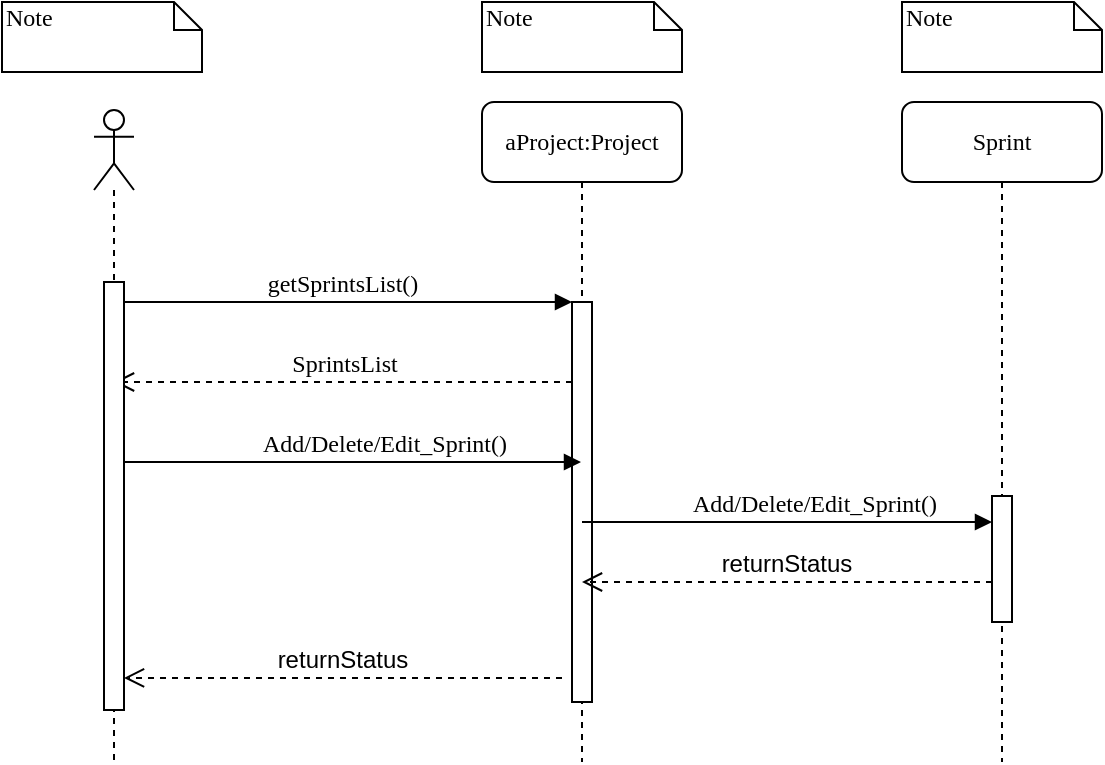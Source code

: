 <mxfile version="10.6.8" type="github"><diagram id="yYA-xjzmtzQRF6UL5hvr" name="Page-1"><mxGraphModel dx="1394" dy="796" grid="1" gridSize="10" guides="1" tooltips="1" connect="1" arrows="1" fold="1" page="1" pageScale="1" pageWidth="827" pageHeight="1169" math="0" shadow="0"><root><mxCell id="0"/><mxCell id="1" parent="0"/><mxCell id="raOLMNayYBHnIDbb3r4s-1" value="aProject:Project" style="shape=umlLifeline;perimeter=lifelinePerimeter;whiteSpace=wrap;html=1;container=1;collapsible=0;recursiveResize=0;outlineConnect=0;rounded=1;shadow=0;comic=0;labelBackgroundColor=none;strokeColor=#000000;strokeWidth=1;fillColor=#FFFFFF;fontFamily=Verdana;fontSize=12;fontColor=#000000;align=center;" vertex="1" parent="1"><mxGeometry x="340" y="80" width="100" height="330" as="geometry"/></mxCell><mxCell id="raOLMNayYBHnIDbb3r4s-2" value="" style="html=1;points=[];perimeter=orthogonalPerimeter;rounded=0;shadow=0;comic=0;labelBackgroundColor=none;strokeColor=#000000;strokeWidth=1;fillColor=#FFFFFF;fontFamily=Verdana;fontSize=12;fontColor=#000000;align=center;" vertex="1" parent="raOLMNayYBHnIDbb3r4s-1"><mxGeometry x="45" y="100" width="10" height="200" as="geometry"/></mxCell><mxCell id="raOLMNayYBHnIDbb3r4s-5" value="SprintsList" style="html=1;verticalAlign=bottom;endArrow=open;dashed=1;endSize=8;labelBackgroundColor=none;fontFamily=Verdana;fontSize=12;edgeStyle=elbowEdgeStyle;elbow=vertical;" edge="1" parent="1" source="raOLMNayYBHnIDbb3r4s-2" target="raOLMNayYBHnIDbb3r4s-10"><mxGeometry relative="1" as="geometry"><mxPoint x="650" y="306" as="targetPoint"/><Array as="points"><mxPoint x="340" y="220"/><mxPoint x="310" y="240"/><mxPoint x="270" y="280"/><mxPoint x="220" y="250"/><mxPoint x="700" y="260"/></Array></mxGeometry></mxCell><mxCell id="raOLMNayYBHnIDbb3r4s-6" value="getSprintsList()" style="html=1;verticalAlign=bottom;endArrow=block;entryX=0;entryY=0;labelBackgroundColor=none;fontFamily=Verdana;fontSize=12;edgeStyle=elbowEdgeStyle;elbow=vertical;" edge="1" parent="1" target="raOLMNayYBHnIDbb3r4s-2"><mxGeometry relative="1" as="geometry"><mxPoint x="155" y="180" as="sourcePoint"/><mxPoint as="offset"/></mxGeometry></mxCell><mxCell id="raOLMNayYBHnIDbb3r4s-7" value="Note" style="shape=note;whiteSpace=wrap;html=1;size=14;verticalAlign=top;align=left;spacingTop=-6;rounded=0;shadow=0;comic=0;labelBackgroundColor=none;strokeColor=#000000;strokeWidth=1;fillColor=#FFFFFF;fontFamily=Verdana;fontSize=12;fontColor=#000000;" vertex="1" parent="1"><mxGeometry x="100" y="30" width="100" height="35" as="geometry"/></mxCell><mxCell id="raOLMNayYBHnIDbb3r4s-8" value="Note" style="shape=note;whiteSpace=wrap;html=1;size=14;verticalAlign=top;align=left;spacingTop=-6;rounded=0;shadow=0;comic=0;labelBackgroundColor=none;strokeColor=#000000;strokeWidth=1;fillColor=#FFFFFF;fontFamily=Verdana;fontSize=12;fontColor=#000000;" vertex="1" parent="1"><mxGeometry x="340" y="30" width="100" height="35" as="geometry"/></mxCell><mxCell id="raOLMNayYBHnIDbb3r4s-10" value="" style="shape=umlLifeline;participant=umlActor;perimeter=lifelinePerimeter;whiteSpace=wrap;html=1;container=1;collapsible=0;recursiveResize=0;verticalAlign=top;spacingTop=36;labelBackgroundColor=#ffffff;outlineConnect=0;" vertex="1" parent="1"><mxGeometry x="146" y="84" width="20" height="326" as="geometry"/></mxCell><mxCell id="raOLMNayYBHnIDbb3r4s-11" value="" style="html=1;points=[];perimeter=orthogonalPerimeter;" vertex="1" parent="raOLMNayYBHnIDbb3r4s-10"><mxGeometry x="5" y="86" width="10" height="214" as="geometry"/></mxCell><mxCell id="raOLMNayYBHnIDbb3r4s-12" value="returnStatus" style="html=1;verticalAlign=bottom;endArrow=open;dashed=1;endSize=8;fontSize=12;entryX=1;entryY=0.925;entryDx=0;entryDy=0;entryPerimeter=0;" edge="1" parent="1" target="raOLMNayYBHnIDbb3r4s-11"><mxGeometry x="0.007" relative="1" as="geometry"><mxPoint x="380" y="368" as="sourcePoint"/><mxPoint x="161" y="360" as="targetPoint"/><Array as="points"/><mxPoint as="offset"/></mxGeometry></mxCell><mxCell id="raOLMNayYBHnIDbb3r4s-13" value="Add/Delete/Edit_Sprint()" style="html=1;verticalAlign=bottom;endArrow=block;labelBackgroundColor=none;fontFamily=Verdana;fontSize=12;edgeStyle=elbowEdgeStyle;elbow=vertical;" edge="1" parent="1" target="raOLMNayYBHnIDbb3r4s-1"><mxGeometry x="0.132" relative="1" as="geometry"><mxPoint x="161" y="260" as="sourcePoint"/><mxPoint x="440" y="330" as="targetPoint"/><Array as="points"><mxPoint x="340" y="260"/><mxPoint x="350" y="245"/><mxPoint x="340" y="310"/><mxPoint x="300" y="300"/></Array><mxPoint as="offset"/></mxGeometry></mxCell><mxCell id="raOLMNayYBHnIDbb3r4s-14" value="Sprint" style="shape=umlLifeline;perimeter=lifelinePerimeter;whiteSpace=wrap;html=1;container=1;collapsible=0;recursiveResize=0;outlineConnect=0;rounded=1;shadow=0;comic=0;labelBackgroundColor=none;strokeColor=#000000;strokeWidth=1;fillColor=#FFFFFF;fontFamily=Verdana;fontSize=12;fontColor=#000000;align=center;" vertex="1" parent="1"><mxGeometry x="550" y="80" width="100" height="330" as="geometry"/></mxCell><mxCell id="raOLMNayYBHnIDbb3r4s-15" value="" style="html=1;points=[];perimeter=orthogonalPerimeter;rounded=0;shadow=0;comic=0;labelBackgroundColor=none;strokeColor=#000000;strokeWidth=1;fillColor=#FFFFFF;fontFamily=Verdana;fontSize=12;fontColor=#000000;align=center;" vertex="1" parent="raOLMNayYBHnIDbb3r4s-14"><mxGeometry x="45" y="197" width="10" height="63" as="geometry"/></mxCell><mxCell id="raOLMNayYBHnIDbb3r4s-16" value="Note" style="shape=note;whiteSpace=wrap;html=1;size=14;verticalAlign=top;align=left;spacingTop=-6;rounded=0;shadow=0;comic=0;labelBackgroundColor=none;strokeColor=#000000;strokeWidth=1;fillColor=#FFFFFF;fontFamily=Verdana;fontSize=12;fontColor=#000000;" vertex="1" parent="1"><mxGeometry x="550" y="30" width="100" height="35" as="geometry"/></mxCell><mxCell id="raOLMNayYBHnIDbb3r4s-17" value="Add/Delete/Edit_Sprint()" style="html=1;verticalAlign=bottom;endArrow=block;labelBackgroundColor=none;fontFamily=Verdana;fontSize=12;edgeStyle=elbowEdgeStyle;elbow=vertical;" edge="1" parent="1"><mxGeometry x="0.132" relative="1" as="geometry"><mxPoint x="390" y="290" as="sourcePoint"/><mxPoint x="595" y="290" as="targetPoint"/><Array as="points"><mxPoint x="545.5" y="290"/><mxPoint x="555.5" y="275"/><mxPoint x="545.5" y="340"/><mxPoint x="505.5" y="330"/></Array><mxPoint as="offset"/></mxGeometry></mxCell><mxCell id="raOLMNayYBHnIDbb3r4s-18" value="returnStatus" style="html=1;verticalAlign=bottom;endArrow=open;dashed=1;endSize=8;fontSize=12;" edge="1" parent="1" target="raOLMNayYBHnIDbb3r4s-1"><mxGeometry x="0.007" relative="1" as="geometry"><mxPoint x="595" y="320" as="sourcePoint"/><mxPoint x="376" y="320" as="targetPoint"/><Array as="points"/><mxPoint as="offset"/></mxGeometry></mxCell></root></mxGraphModel></diagram></mxfile>